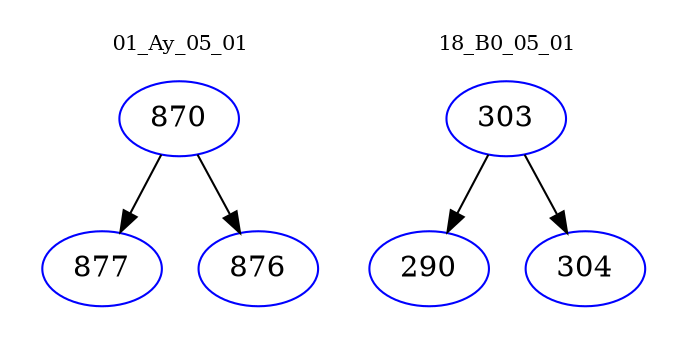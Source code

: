 digraph{
subgraph cluster_0 {
color = white
label = "01_Ay_05_01";
fontsize=10;
T0_870 [label="870", color="blue"]
T0_870 -> T0_877 [color="black"]
T0_877 [label="877", color="blue"]
T0_870 -> T0_876 [color="black"]
T0_876 [label="876", color="blue"]
}
subgraph cluster_1 {
color = white
label = "18_B0_05_01";
fontsize=10;
T1_303 [label="303", color="blue"]
T1_303 -> T1_290 [color="black"]
T1_290 [label="290", color="blue"]
T1_303 -> T1_304 [color="black"]
T1_304 [label="304", color="blue"]
}
}
